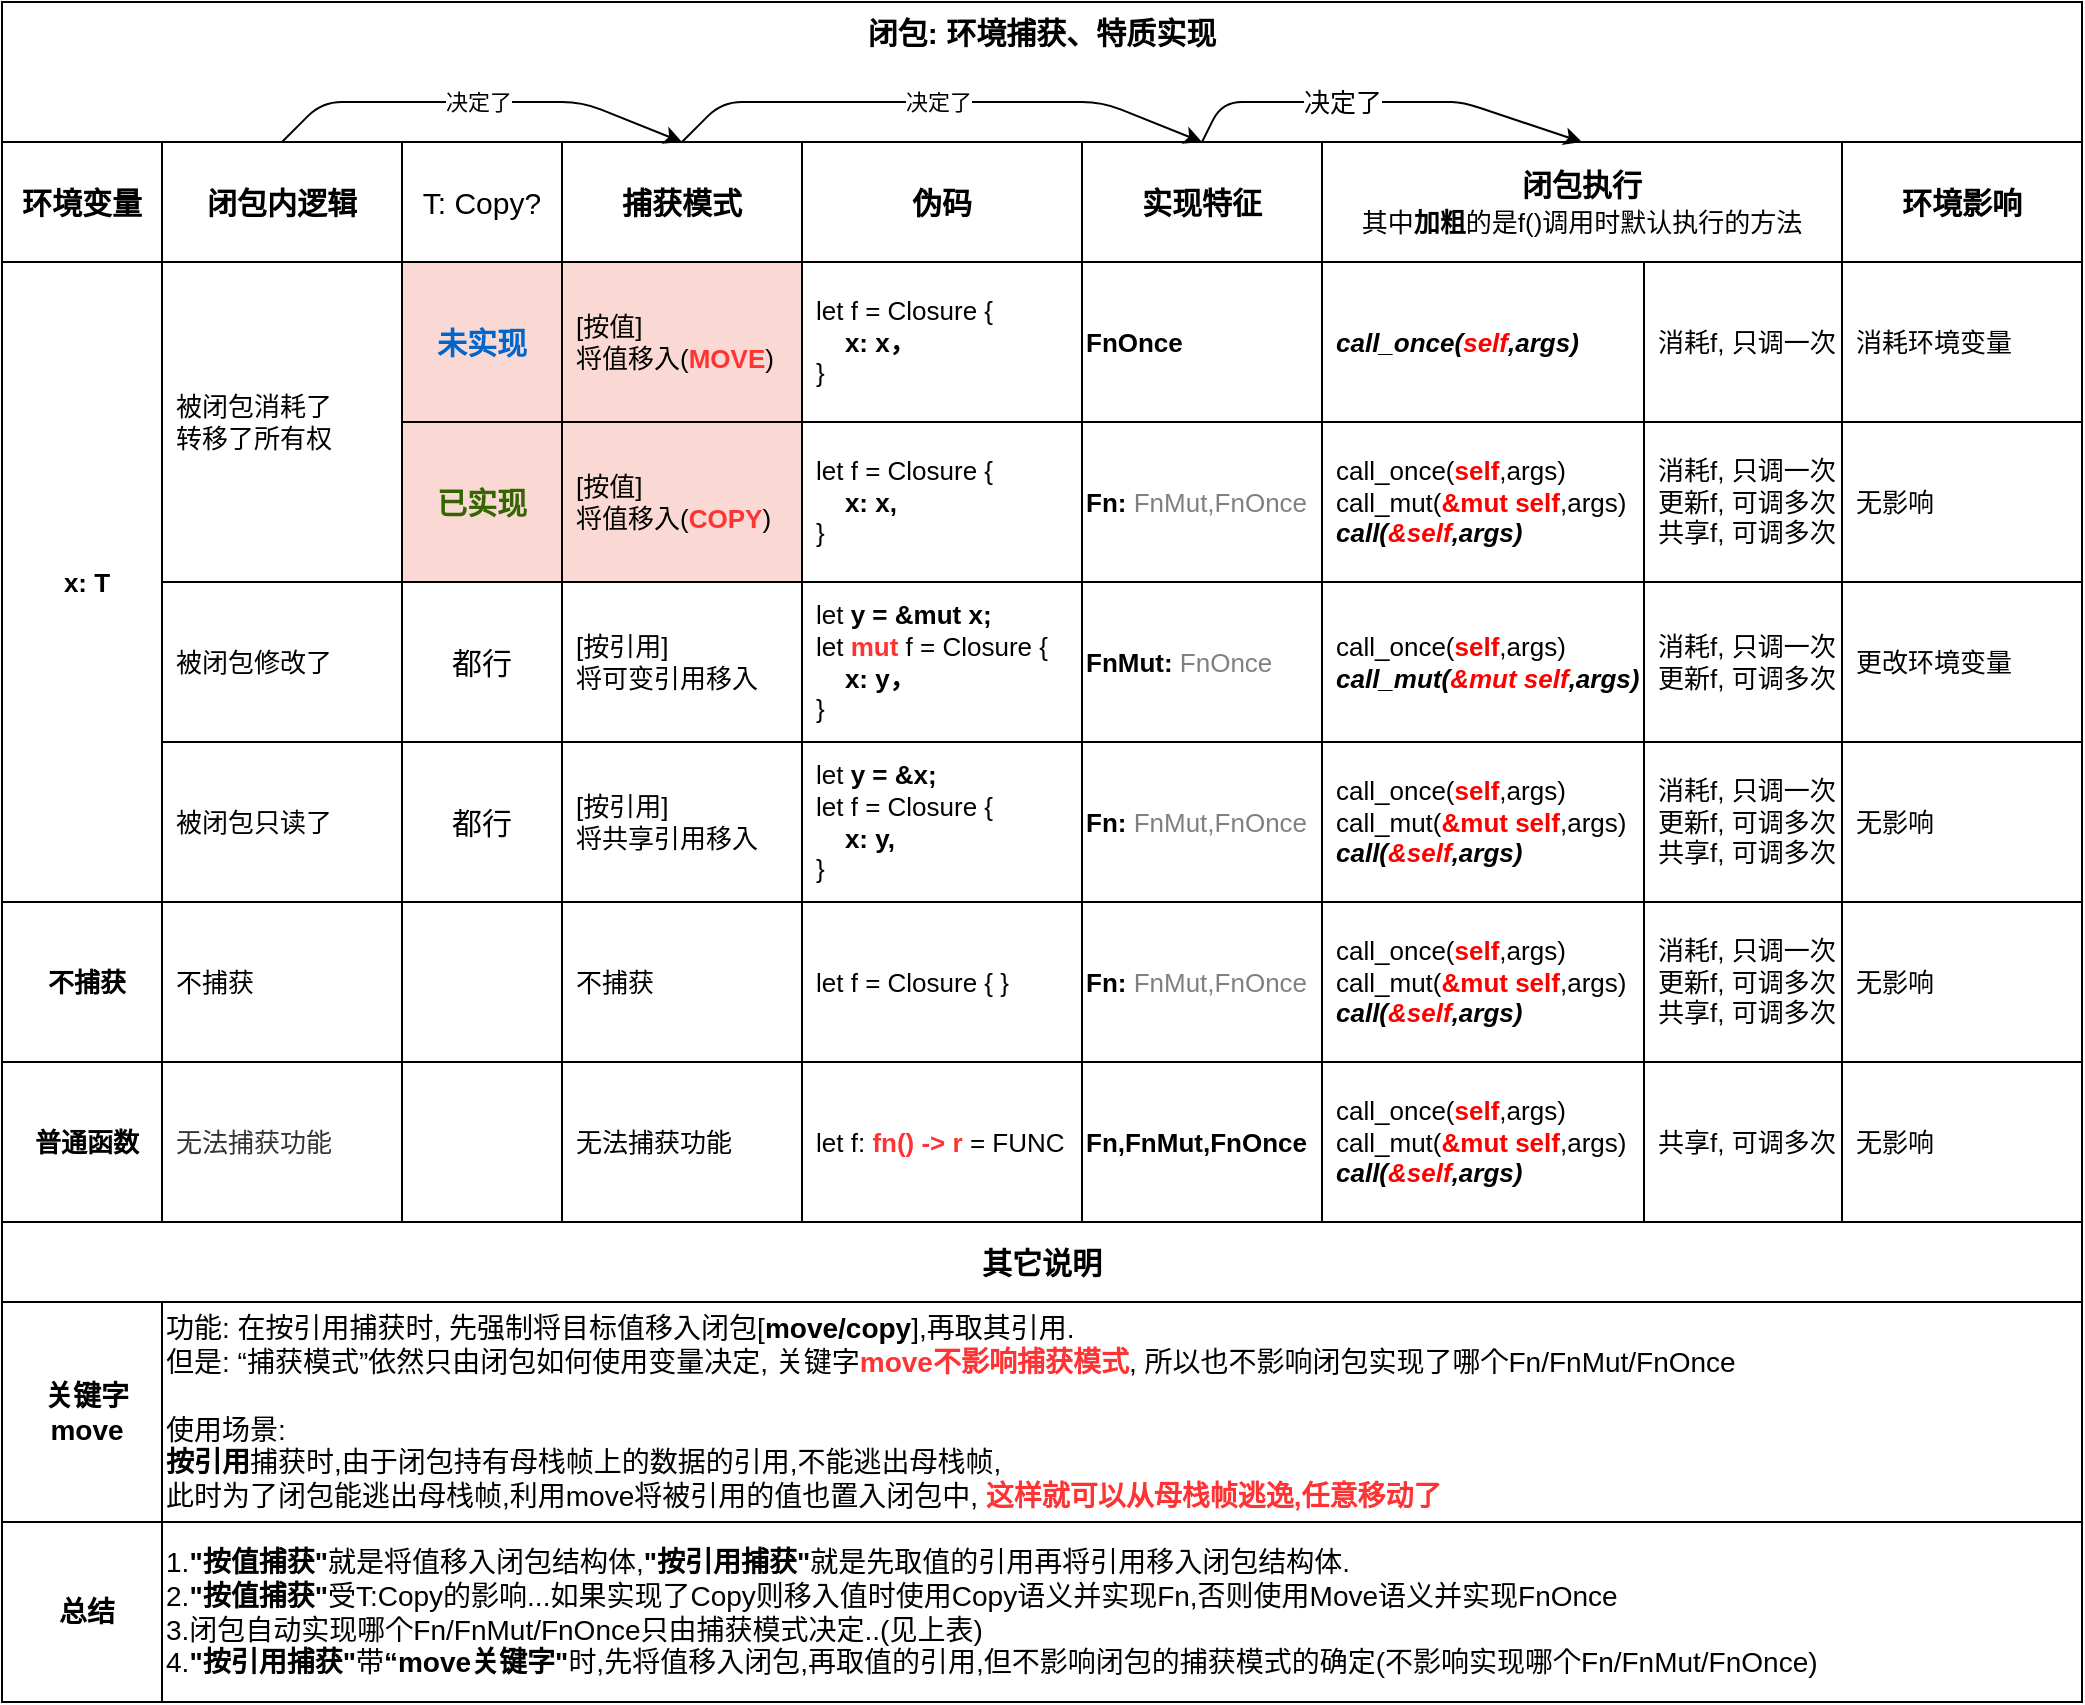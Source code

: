 <mxfile>
    <diagram name="第 1 页" id="6XiFniJ_3vb5GIvCf4X_">
        <mxGraphModel dx="2479" dy="1039" grid="1" gridSize="10" guides="1" tooltips="1" connect="1" arrows="1" fold="1" page="1" pageScale="1" pageWidth="827" pageHeight="1169" math="0" shadow="0">
            <root>
                <mxCell id="0"/>
                <mxCell id="1" parent="0"/>
                <mxCell id="Zlmr2kHPyGNLL76UW4VX-1" value="&lt;b&gt;FnOnce&lt;/b&gt;" style="rounded=0;whiteSpace=wrap;html=1;fontSize=13;align=left;strokeColor=#000000;" parent="1" vertex="1">
                    <mxGeometry x="220" y="360" width="120" height="80" as="geometry"/>
                </mxCell>
                <mxCell id="Zlmr2kHPyGNLL76UW4VX-2" value="&lt;b&gt;Fn: &lt;/b&gt;&lt;font color=&quot;#808080&quot; style=&quot;font-size: 13px;&quot;&gt;FnMut,FnOnce&lt;/font&gt;" style="rounded=0;whiteSpace=wrap;html=1;fontSize=13;align=left;strokeColor=#000000;" parent="1" vertex="1">
                    <mxGeometry x="220" y="600" width="120" height="80" as="geometry"/>
                </mxCell>
                <mxCell id="Zlmr2kHPyGNLL76UW4VX-3" value="&lt;b&gt;FnMut: &lt;/b&gt;&lt;font color=&quot;#808080&quot; style=&quot;font-size: 13px;&quot;&gt;FnOnce&lt;/font&gt;" style="rounded=0;whiteSpace=wrap;html=1;fontSize=13;align=left;strokeColor=#000000;" parent="1" vertex="1">
                    <mxGeometry x="220" y="520" width="120" height="80" as="geometry"/>
                </mxCell>
                <mxCell id="Zlmr2kHPyGNLL76UW4VX-36" style="edgeStyle=orthogonalEdgeStyle;rounded=0;orthogonalLoop=1;jettySize=auto;html=1;exitX=0.5;exitY=0;exitDx=0;exitDy=0;fontSize=13;strokeColor=#000000;" parent="1" source="Zlmr2kHPyGNLL76UW4VX-4" edge="1">
                    <mxGeometry relative="1" as="geometry">
                        <mxPoint x="20" y="630" as="targetPoint"/>
                    </mxGeometry>
                </mxCell>
                <mxCell id="Zlmr2kHPyGNLL76UW4VX-4" value="[按引用]&lt;br&gt;将共享引用移入&lt;br style=&quot;border-color: var(--border-color);&quot;&gt;&lt;div style=&quot;font-size: 13px;&quot;&gt;&lt;/div&gt;" style="rounded=0;whiteSpace=wrap;html=1;align=left;spacingLeft=5;fontSize=13;strokeColor=#000000;" parent="1" vertex="1">
                    <mxGeometry x="-40" y="600" width="120" height="80" as="geometry"/>
                </mxCell>
                <mxCell id="Zlmr2kHPyGNLL76UW4VX-5" value="消耗f, 只调一次&lt;br style=&quot;border-color: var(--border-color); font-size: 13px;&quot;&gt;更新f, 可调多次&lt;br style=&quot;font-size: 13px;&quot;&gt;共享f, 可调多次" style="rounded=0;whiteSpace=wrap;html=1;align=left;spacingLeft=5;fontSize=13;strokeColor=#000000;" parent="1" vertex="1">
                    <mxGeometry x="501" y="600" width="99" height="80" as="geometry"/>
                </mxCell>
                <mxCell id="Zlmr2kHPyGNLL76UW4VX-9" value="call_once(&lt;font style=&quot;border-color: var(--border-color); font-size: 13px;&quot; color=&quot;#ff0000&quot;&gt;&lt;b style=&quot;border-color: var(--border-color); font-size: 13px;&quot;&gt;self&lt;/b&gt;&lt;/font&gt;,args)&lt;br style=&quot;border-color: var(--border-color); font-size: 13px;&quot;&gt;call_mut(&lt;b style=&quot;border-color: var(--border-color); font-size: 13px;&quot;&gt;&lt;font style=&quot;border-color: var(--border-color); font-size: 13px;&quot; color=&quot;#ff0000&quot;&gt;&amp;amp;mut self&lt;/font&gt;&lt;/b&gt;,args)&lt;br style=&quot;font-size: 13px;&quot;&gt;&lt;b&gt;&lt;i&gt;call(&lt;span style=&quot;font-size: 13px;&quot;&gt;&lt;font color=&quot;#ff0000&quot; style=&quot;font-size: 13px;&quot;&gt;&amp;amp;self&lt;/font&gt;&lt;/span&gt;,args)&lt;/i&gt;&lt;/b&gt;&lt;div style=&quot;font-size: 13px;&quot;&gt;&lt;/div&gt;" style="rounded=0;whiteSpace=wrap;html=1;align=left;spacingLeft=5;fontSize=13;strokeColor=#000000;" parent="1" vertex="1">
                    <mxGeometry x="340" y="600" width="161" height="80" as="geometry"/>
                </mxCell>
                <mxCell id="Zlmr2kHPyGNLL76UW4VX-10" value="[按引用]&lt;br&gt;将可变引用移入&lt;br style=&quot;border-color: var(--border-color);&quot;&gt;&lt;div style=&quot;font-size: 13px;&quot;&gt;&lt;/div&gt;" style="rounded=0;whiteSpace=wrap;html=1;align=left;spacingLeft=5;fontSize=13;strokeColor=#000000;" parent="1" vertex="1">
                    <mxGeometry x="-40" y="520" width="120" height="80" as="geometry"/>
                </mxCell>
                <mxCell id="Zlmr2kHPyGNLL76UW4VX-11" value="消耗f, 只调一次&lt;br style=&quot;font-size: 13px;&quot;&gt;更新f, 可调多次&lt;br style=&quot;font-size: 13px;&quot;&gt;&lt;div style=&quot;font-size: 13px;&quot;&gt;&lt;/div&gt;" style="rounded=0;whiteSpace=wrap;html=1;align=left;spacingLeft=5;fontSize=13;strokeColor=#000000;" parent="1" vertex="1">
                    <mxGeometry x="501" y="520" width="99" height="80" as="geometry"/>
                </mxCell>
                <mxCell id="Zlmr2kHPyGNLL76UW4VX-12" value="call_once(&lt;font style=&quot;border-color: var(--border-color); font-size: 13px;&quot; color=&quot;#ff0000&quot;&gt;&lt;b style=&quot;border-color: var(--border-color); font-size: 13px;&quot;&gt;self&lt;/b&gt;&lt;/font&gt;,args)&lt;br style=&quot;font-size: 13px;&quot;&gt;&lt;b&gt;&lt;i&gt;call_mut(&lt;span style=&quot;border-color: var(--border-color); font-size: 13px;&quot;&gt;&lt;font style=&quot;border-color: var(--border-color); font-size: 13px;&quot; color=&quot;#ff0000&quot;&gt;&amp;amp;mut self&lt;/font&gt;&lt;/span&gt;,args)&lt;/i&gt;&lt;/b&gt;&lt;br style=&quot;font-size: 13px;&quot;&gt;&lt;div style=&quot;font-size: 13px;&quot;&gt;&lt;/div&gt;" style="rounded=0;whiteSpace=wrap;html=1;align=left;spacingLeft=5;fontSize=13;strokeColor=#000000;" parent="1" vertex="1">
                    <mxGeometry x="340" y="520" width="161" height="80" as="geometry"/>
                </mxCell>
                <mxCell id="Zlmr2kHPyGNLL76UW4VX-13" value="[按值]&lt;br&gt;将值移入(&lt;font color=&quot;#ff3333&quot;&gt;&lt;b&gt;MOVE&lt;/b&gt;&lt;/font&gt;)&lt;br style=&quot;border-color: var(--border-color);&quot;&gt;&lt;div style=&quot;font-size: 13px;&quot;&gt;&lt;/div&gt;" style="rounded=0;whiteSpace=wrap;html=1;align=left;spacingLeft=5;fontSize=13;fillColor=#fad9d5;strokeColor=#000000;" parent="1" vertex="1">
                    <mxGeometry x="-40" y="360" width="120" height="80" as="geometry"/>
                </mxCell>
                <mxCell id="Zlmr2kHPyGNLL76UW4VX-14" value="消耗f, 只调一次&lt;br style=&quot;font-size: 13px;&quot;&gt;&lt;div style=&quot;font-size: 13px;&quot;&gt;&lt;/div&gt;" style="rounded=0;whiteSpace=wrap;html=1;align=left;spacingLeft=5;fontSize=13;strokeColor=#000000;" parent="1" vertex="1">
                    <mxGeometry x="501" y="360" width="99" height="80" as="geometry"/>
                </mxCell>
                <mxCell id="Zlmr2kHPyGNLL76UW4VX-15" value="&lt;b&gt;&lt;i&gt;call_once(&lt;font color=&quot;#ff0000&quot; style=&quot;font-size: 13px;&quot;&gt;&lt;span style=&quot;font-size: 13px;&quot;&gt;self&lt;/span&gt;&lt;/font&gt;,args)&lt;/i&gt;&lt;/b&gt;&lt;br style=&quot;font-size: 13px;&quot;&gt;&lt;div style=&quot;font-size: 13px;&quot;&gt;&lt;/div&gt;" style="rounded=0;whiteSpace=wrap;html=1;align=left;spacingLeft=5;fontSize=13;strokeColor=#000000;" parent="1" vertex="1">
                    <mxGeometry x="340" y="360" width="161" height="80" as="geometry"/>
                </mxCell>
                <mxCell id="Zlmr2kHPyGNLL76UW4VX-47" value="捕获模式" style="rounded=0;whiteSpace=wrap;html=1;fontStyle=1;fontSize=15;strokeColor=#000000;" parent="1" vertex="1">
                    <mxGeometry x="-40" y="300" width="120" height="60" as="geometry"/>
                </mxCell>
                <mxCell id="Zlmr2kHPyGNLL76UW4VX-52" value="let &lt;b&gt;y = &amp;amp;x;&lt;/b&gt;&lt;br&gt;let f = Closure {&lt;br style=&quot;font-size: 13px;&quot;&gt;&lt;b style=&quot;font-size: 13px;&quot;&gt;&amp;nbsp; &amp;nbsp; x: y,&lt;br style=&quot;font-size: 13px;&quot;&gt;&lt;/b&gt;}&amp;nbsp;" style="rounded=0;whiteSpace=wrap;html=1;align=left;spacingLeft=5;fontSize=13;strokeColor=#000000;" parent="1" vertex="1">
                    <mxGeometry x="80" y="600" width="140" height="80" as="geometry"/>
                </mxCell>
                <mxCell id="Zlmr2kHPyGNLL76UW4VX-53" value="let &lt;b&gt;y = &amp;amp;mut x;&lt;/b&gt;&lt;br&gt;let &lt;font color=&quot;#ff3333&quot; style=&quot;font-size: 13px;&quot;&gt;&lt;b&gt;mut &lt;/b&gt;&lt;/font&gt;f = Closure {&lt;br style=&quot;font-size: 13px;&quot;&gt;&lt;b style=&quot;font-size: 13px;&quot;&gt;&amp;nbsp; &amp;nbsp; x: y，&lt;br style=&quot;font-size: 13px;&quot;&gt;&lt;/b&gt;}&amp;nbsp;" style="rounded=0;whiteSpace=wrap;html=1;align=left;spacingLeft=5;fontSize=13;strokeColor=#000000;" parent="1" vertex="1">
                    <mxGeometry x="80" y="520" width="140" height="80" as="geometry"/>
                </mxCell>
                <mxCell id="Zlmr2kHPyGNLL76UW4VX-54" value="let f = Closure {&lt;br style=&quot;font-size: 13px;&quot;&gt;&lt;b style=&quot;font-size: 13px;&quot;&gt;&amp;nbsp; &amp;nbsp; x: x，&lt;br style=&quot;font-size: 13px;&quot;&gt;&lt;/b&gt;}&amp;nbsp;" style="rounded=0;whiteSpace=wrap;html=1;align=left;spacingLeft=5;fontSize=13;strokeColor=#000000;" parent="1" vertex="1">
                    <mxGeometry x="80" y="360" width="140" height="80" as="geometry"/>
                </mxCell>
                <mxCell id="Zlmr2kHPyGNLL76UW4VX-55" value="伪码" style="rounded=0;whiteSpace=wrap;html=1;fontStyle=1;fontSize=15;strokeColor=#000000;" parent="1" vertex="1">
                    <mxGeometry x="80" y="300" width="140" height="60" as="geometry"/>
                </mxCell>
                <mxCell id="Zlmr2kHPyGNLL76UW4VX-56" value="实现特征" style="rounded=0;whiteSpace=wrap;html=1;fontStyle=1;fontSize=15;strokeColor=#000000;" parent="1" vertex="1">
                    <mxGeometry x="220" y="300" width="120" height="60" as="geometry"/>
                </mxCell>
                <mxCell id="Zlmr2kHPyGNLL76UW4VX-57" value="闭包执行&lt;br&gt;&lt;font style=&quot;font-size: 13px; font-weight: normal;&quot;&gt;其中&lt;/font&gt;&lt;font style=&quot;font-size: 13px;&quot;&gt;加粗&lt;/font&gt;&lt;font style=&quot;font-size: 13px; font-weight: normal;&quot;&gt;的是f()调用时默认执行的方法&lt;/font&gt;" style="rounded=0;whiteSpace=wrap;html=1;fontStyle=1;fontSize=15;strokeColor=#000000;" parent="1" vertex="1">
                    <mxGeometry x="340" y="300" width="260" height="60" as="geometry"/>
                </mxCell>
                <mxCell id="Zlmr2kHPyGNLL76UW4VX-69" value="环境影响" style="rounded=0;whiteSpace=wrap;html=1;fontStyle=1;fontSize=15;strokeColor=#000000;" parent="1" vertex="1">
                    <mxGeometry x="600" y="300" width="120" height="60" as="geometry"/>
                </mxCell>
                <mxCell id="Zlmr2kHPyGNLL76UW4VX-70" value="消耗环境变量&lt;br style=&quot;font-size: 13px;&quot;&gt;&lt;div style=&quot;font-size: 13px;&quot;&gt;&lt;/div&gt;" style="rounded=0;whiteSpace=wrap;html=1;align=left;spacingLeft=5;fontSize=13;strokeColor=#000000;" parent="1" vertex="1">
                    <mxGeometry x="600" y="360" width="120" height="80" as="geometry"/>
                </mxCell>
                <mxCell id="Zlmr2kHPyGNLL76UW4VX-71" value="更改环境变量&lt;br style=&quot;font-size: 13px;&quot;&gt;&lt;div style=&quot;font-size: 13px;&quot;&gt;&lt;/div&gt;" style="rounded=0;whiteSpace=wrap;html=1;align=left;spacingLeft=5;fontSize=13;strokeColor=#000000;" parent="1" vertex="1">
                    <mxGeometry x="600" y="520" width="120" height="80" as="geometry"/>
                </mxCell>
                <mxCell id="Zlmr2kHPyGNLL76UW4VX-72" value="无影响&lt;br style=&quot;font-size: 13px;&quot;&gt;&lt;div style=&quot;font-size: 13px;&quot;&gt;&lt;/div&gt;" style="rounded=0;whiteSpace=wrap;html=1;align=left;spacingLeft=5;fontSize=13;strokeColor=#000000;" parent="1" vertex="1">
                    <mxGeometry x="600" y="600" width="120" height="80" as="geometry"/>
                </mxCell>
                <mxCell id="Zlmr2kHPyGNLL76UW4VX-78" value="&lt;b&gt;Fn,FnMut,FnOnce&lt;/b&gt;" style="rounded=0;whiteSpace=wrap;html=1;fontSize=13;align=left;strokeColor=#000000;" parent="1" vertex="1">
                    <mxGeometry x="220" y="760" width="120" height="80" as="geometry"/>
                </mxCell>
                <mxCell id="Zlmr2kHPyGNLL76UW4VX-79" value="无法捕获功能&lt;div style=&quot;font-size: 13px;&quot;&gt;&lt;/div&gt;" style="rounded=0;whiteSpace=wrap;html=1;align=left;spacingLeft=5;fontSize=13;strokeColor=#000000;" parent="1" vertex="1">
                    <mxGeometry x="-40" y="760" width="120" height="80" as="geometry"/>
                </mxCell>
                <mxCell id="Zlmr2kHPyGNLL76UW4VX-80" value="共享f, 可调多次" style="rounded=0;whiteSpace=wrap;html=1;align=left;spacingLeft=5;fontSize=13;strokeColor=#000000;" parent="1" vertex="1">
                    <mxGeometry x="501" y="760" width="99" height="80" as="geometry"/>
                </mxCell>
                <mxCell id="Zlmr2kHPyGNLL76UW4VX-81" value="call_once(&lt;font style=&quot;border-color: var(--border-color);&quot; color=&quot;#ff0000&quot;&gt;&lt;b style=&quot;border-color: var(--border-color);&quot;&gt;self&lt;/b&gt;&lt;/font&gt;,args)&lt;br style=&quot;border-color: var(--border-color);&quot;&gt;call_mut(&lt;b style=&quot;border-color: var(--border-color);&quot;&gt;&lt;font style=&quot;border-color: var(--border-color);&quot; color=&quot;#ff0000&quot;&gt;&amp;amp;mut self&lt;/font&gt;&lt;/b&gt;,args)&lt;br style=&quot;border-color: var(--border-color);&quot;&gt;&lt;b style=&quot;border-color: var(--border-color);&quot;&gt;&lt;i style=&quot;border-color: var(--border-color);&quot;&gt;call(&lt;span style=&quot;border-color: var(--border-color);&quot;&gt;&lt;font style=&quot;border-color: var(--border-color);&quot; color=&quot;#ff0000&quot;&gt;&amp;amp;self&lt;/font&gt;&lt;/span&gt;,args)&lt;/i&gt;&lt;/b&gt;&lt;div style=&quot;font-size: 13px;&quot;&gt;&lt;/div&gt;" style="rounded=0;whiteSpace=wrap;html=1;align=left;spacingLeft=5;fontSize=13;strokeColor=#000000;" parent="1" vertex="1">
                    <mxGeometry x="340" y="760" width="161" height="80" as="geometry"/>
                </mxCell>
                <mxCell id="Zlmr2kHPyGNLL76UW4VX-82" value="let f: &lt;b style=&quot;font-size: 13px;&quot;&gt;&lt;font color=&quot;#ff3333&quot; style=&quot;font-size: 13px;&quot;&gt;fn() -&amp;gt; r&lt;/font&gt;&lt;/b&gt; = FUNC" style="rounded=0;whiteSpace=wrap;html=1;align=left;spacingLeft=5;fontSize=13;strokeColor=#000000;" parent="1" vertex="1">
                    <mxGeometry x="80" y="760" width="140" height="80" as="geometry"/>
                </mxCell>
                <mxCell id="Zlmr2kHPyGNLL76UW4VX-83" value="无影响&lt;br style=&quot;font-size: 13px;&quot;&gt;&lt;div style=&quot;font-size: 13px;&quot;&gt;&lt;/div&gt;" style="rounded=0;whiteSpace=wrap;html=1;align=left;spacingLeft=5;fontSize=13;strokeColor=#000000;" parent="1" vertex="1">
                    <mxGeometry x="600" y="760" width="120" height="80" as="geometry"/>
                </mxCell>
                <mxCell id="Zlmr2kHPyGNLL76UW4VX-85" value="&lt;font style=&quot;font-size: 15px;&quot;&gt;闭包: 环境捕获、特质实现&lt;br style=&quot;font-size: 15px;&quot;&gt;&lt;/font&gt;" style="rounded=0;whiteSpace=wrap;html=1;align=center;fontStyle=1;fontSize=15;strokeColor=#000000;horizontal=1;verticalAlign=top;" parent="1" vertex="1">
                    <mxGeometry x="-320" y="230" width="1040" height="70" as="geometry"/>
                </mxCell>
                <mxCell id="2" value="闭包内逻辑" style="rounded=0;whiteSpace=wrap;html=1;fontStyle=1;fontSize=15;strokeColor=#000000;" parent="1" vertex="1">
                    <mxGeometry x="-240" y="300" width="120" height="60" as="geometry"/>
                </mxCell>
                <mxCell id="3" value="环境变量" style="rounded=0;whiteSpace=wrap;html=1;fontStyle=1;fontSize=15;strokeColor=#000000;" parent="1" vertex="1">
                    <mxGeometry x="-320" y="300" width="80" height="60" as="geometry"/>
                </mxCell>
                <mxCell id="5" value="x: T&lt;br style=&quot;font-size: 13px;&quot;&gt;&lt;div style=&quot;font-size: 13px;&quot;&gt;&lt;/div&gt;" style="rounded=0;whiteSpace=wrap;html=1;align=center;spacingLeft=5;fontSize=13;fontStyle=1;strokeColor=#000000;" parent="1" vertex="1">
                    <mxGeometry x="-320" y="360" width="80" height="320" as="geometry"/>
                </mxCell>
                <mxCell id="6" value="被闭包消耗了&lt;br style=&quot;font-size: 13px;&quot;&gt;转移了所有权&lt;br style=&quot;font-size: 13px;&quot;&gt;&lt;div style=&quot;font-size: 13px;&quot;&gt;&lt;/div&gt;" style="rounded=0;whiteSpace=wrap;html=1;align=left;spacingLeft=5;fontSize=13;strokeColor=#000000;" parent="1" vertex="1">
                    <mxGeometry x="-240" y="360" width="120" height="160" as="geometry"/>
                </mxCell>
                <mxCell id="7" value="被闭包修改了&lt;br style=&quot;font-size: 13px;&quot;&gt;&lt;div style=&quot;font-size: 13px;&quot;&gt;&lt;/div&gt;" style="rounded=0;whiteSpace=wrap;html=1;align=left;spacingLeft=5;fontSize=13;strokeColor=#000000;" parent="1" vertex="1">
                    <mxGeometry x="-240" y="520" width="120" height="80" as="geometry"/>
                </mxCell>
                <mxCell id="8" value="被闭包只读了&lt;br style=&quot;font-size: 13px;&quot;&gt;&lt;div style=&quot;font-size: 13px;&quot;&gt;&lt;/div&gt;" style="rounded=0;whiteSpace=wrap;html=1;align=left;spacingLeft=5;fontSize=13;strokeColor=#000000;" parent="1" vertex="1">
                    <mxGeometry x="-240" y="600" width="120" height="80" as="geometry"/>
                </mxCell>
                <mxCell id="9" value="&lt;span style=&quot;color: rgb(51, 51, 51); font-size: 13px;&quot;&gt;无法捕获功能&lt;/span&gt;&lt;br style=&quot;font-size: 13px;&quot;&gt;&lt;div style=&quot;font-size: 13px;&quot;&gt;&lt;/div&gt;" style="rounded=0;whiteSpace=wrap;html=1;align=left;spacingLeft=5;fontSize=13;strokeColor=#000000;" parent="1" vertex="1">
                    <mxGeometry x="-240" y="760" width="120" height="80" as="geometry"/>
                </mxCell>
                <mxCell id="13" value="&lt;b&gt;Fn: &lt;/b&gt;&lt;font color=&quot;#808080&quot; style=&quot;font-size: 13px;&quot;&gt;FnMut,FnOnce&lt;/font&gt;" style="rounded=0;whiteSpace=wrap;html=1;fontSize=13;align=left;strokeColor=#000000;" parent="1" vertex="1">
                    <mxGeometry x="220" y="680" width="120" height="80" as="geometry"/>
                </mxCell>
                <mxCell id="14" value="不捕获&lt;br style=&quot;font-size: 13px;&quot;&gt;&lt;div style=&quot;font-size: 13px;&quot;&gt;&lt;/div&gt;" style="rounded=0;whiteSpace=wrap;html=1;align=left;spacingLeft=5;fontSize=13;strokeColor=#000000;" parent="1" vertex="1">
                    <mxGeometry x="-40" y="680" width="120" height="80" as="geometry"/>
                </mxCell>
                <mxCell id="15" value="消耗f, 只调一次&lt;br style=&quot;border-color: var(--border-color); font-size: 13px;&quot;&gt;更新f, 可调多次&lt;br style=&quot;font-size: 13px;&quot;&gt;共享f, 可调多次" style="rounded=0;whiteSpace=wrap;html=1;align=left;spacingLeft=5;fontSize=13;strokeColor=#000000;" parent="1" vertex="1">
                    <mxGeometry x="501" y="680" width="99" height="80" as="geometry"/>
                </mxCell>
                <mxCell id="16" value="call_once(&lt;font style=&quot;border-color: var(--border-color); font-size: 13px;&quot; color=&quot;#ff0000&quot;&gt;&lt;b style=&quot;border-color: var(--border-color); font-size: 13px;&quot;&gt;self&lt;/b&gt;&lt;/font&gt;,args)&lt;br style=&quot;border-color: var(--border-color); font-size: 13px;&quot;&gt;call_mut(&lt;b style=&quot;border-color: var(--border-color); font-size: 13px;&quot;&gt;&lt;font style=&quot;border-color: var(--border-color); font-size: 13px;&quot; color=&quot;#ff0000&quot;&gt;&amp;amp;mut self&lt;/font&gt;&lt;/b&gt;,args)&lt;br style=&quot;font-size: 13px;&quot;&gt;&lt;b&gt;&lt;i&gt;call(&lt;span style=&quot;font-size: 13px;&quot;&gt;&lt;font color=&quot;#ff0000&quot; style=&quot;font-size: 13px;&quot;&gt;&amp;amp;self&lt;/font&gt;&lt;/span&gt;,args)&lt;/i&gt;&lt;/b&gt;&lt;div style=&quot;font-size: 13px;&quot;&gt;&lt;/div&gt;" style="rounded=0;whiteSpace=wrap;html=1;align=left;spacingLeft=5;fontSize=13;strokeColor=#000000;" parent="1" vertex="1">
                    <mxGeometry x="340" y="680" width="161" height="80" as="geometry"/>
                </mxCell>
                <mxCell id="17" value="let f = Closure { }&amp;nbsp;&amp;nbsp;" style="rounded=0;whiteSpace=wrap;html=1;align=left;spacingLeft=5;fontSize=13;strokeColor=#000000;" parent="1" vertex="1">
                    <mxGeometry x="80" y="680" width="140" height="80" as="geometry"/>
                </mxCell>
                <mxCell id="18" value="无影响&lt;br style=&quot;font-size: 13px;&quot;&gt;&lt;div style=&quot;font-size: 13px;&quot;&gt;&lt;/div&gt;" style="rounded=0;whiteSpace=wrap;html=1;align=left;spacingLeft=5;fontSize=13;strokeColor=#000000;" parent="1" vertex="1">
                    <mxGeometry x="600" y="680" width="120" height="80" as="geometry"/>
                </mxCell>
                <mxCell id="19" value="不捕获&lt;br style=&quot;font-size: 13px;&quot;&gt;&lt;div style=&quot;font-size: 13px;&quot;&gt;&lt;/div&gt;" style="rounded=0;whiteSpace=wrap;html=1;align=left;spacingLeft=5;fontSize=13;strokeColor=#000000;" parent="1" vertex="1">
                    <mxGeometry x="-240" y="680" width="120" height="80" as="geometry"/>
                </mxCell>
                <mxCell id="23" value="决定了" style="endArrow=classic;html=1;strokeColor=#000000;entryX=0.5;entryY=0;entryDx=0;entryDy=0;exitX=0.5;exitY=0;exitDx=0;exitDy=0;" parent="1" source="Zlmr2kHPyGNLL76UW4VX-47" target="Zlmr2kHPyGNLL76UW4VX-56" edge="1">
                    <mxGeometry width="50" height="50" relative="1" as="geometry">
                        <mxPoint x="-140" y="300" as="sourcePoint"/>
                        <mxPoint x="340" y="580" as="targetPoint"/>
                        <Array as="points">
                            <mxPoint x="40" y="280"/>
                            <mxPoint x="140" y="280"/>
                            <mxPoint x="230" y="280"/>
                        </Array>
                    </mxGeometry>
                </mxCell>
                <mxCell id="25" value="&lt;font style=&quot;font-size: 14px;&quot;&gt;功能: 在按引用捕获时, 先强制将目标值移入闭包[&lt;b style=&quot;font-size: 14px;&quot;&gt;move/copy&lt;/b&gt;],再取其引用.&lt;br style=&quot;font-size: 14px;&quot;&gt;但是: “捕获模式”依然只由闭包如何使用变量决定, 关键字&lt;font color=&quot;#ff3333&quot; style=&quot;font-size: 14px;&quot;&gt;&lt;b style=&quot;font-size: 14px;&quot;&gt;move不影响捕获模式&lt;/b&gt;&lt;/font&gt;, 所以也不影响闭包实现了哪个Fn/FnMut/FnOnce&lt;br style=&quot;font-size: 14px;&quot;&gt;&lt;br style=&quot;font-size: 14px;&quot;&gt;使用场景: &lt;br style=&quot;font-size: 14px;&quot;&gt;&lt;b style=&quot;font-size: 14px;&quot;&gt;按引用&lt;/b&gt;捕获时,由于闭包持有母栈帧上的数据的引用,不能逃出母栈帧,&lt;br style=&quot;font-size: 14px;&quot;&gt;此时为了闭包能逃出母栈帧,利用move将被引用的值也置入闭包中, &lt;font style=&quot;border-color: var(--border-color); font-size: 14px;&quot; color=&quot;#ff3333&quot;&gt;&lt;b style=&quot;border-color: var(--border-color); font-size: 14px;&quot;&gt;这样就可以从母栈帧逃逸,任意移动了&lt;/b&gt;&lt;br style=&quot;border-color: var(--border-color); font-size: 14px;&quot;&gt;&lt;/font&gt;&lt;/font&gt;" style="rounded=0;whiteSpace=wrap;html=1;align=left;fontStyle=0;fontSize=14;strokeColor=#000000;" parent="1" vertex="1">
                    <mxGeometry x="-240" y="880" width="960" height="110" as="geometry"/>
                </mxCell>
                <mxCell id="26" value="关键字&lt;br style=&quot;font-size: 14px;&quot;&gt;move&lt;br style=&quot;font-size: 14px;&quot;&gt;&lt;div style=&quot;font-size: 14px;&quot;&gt;&lt;/div&gt;" style="rounded=0;whiteSpace=wrap;html=1;align=center;spacingLeft=5;fontSize=14;fontStyle=1;strokeColor=#000000;" parent="1" vertex="1">
                    <mxGeometry x="-320" y="880" width="80" height="110" as="geometry"/>
                </mxCell>
                <mxCell id="35" value="普通函数&lt;br style=&quot;font-size: 13px;&quot;&gt;&lt;div style=&quot;font-size: 13px;&quot;&gt;&lt;/div&gt;" style="rounded=0;whiteSpace=wrap;html=1;align=center;spacingLeft=5;fontSize=13;fontStyle=1;strokeColor=#000000;" parent="1" vertex="1">
                    <mxGeometry x="-320" y="760" width="80" height="80" as="geometry"/>
                </mxCell>
                <mxCell id="45" value="决定了" style="endArrow=classic;html=1;strokeColor=#000000;fontSize=13;fontColor=#000000;exitX=0.5;exitY=0;exitDx=0;exitDy=0;entryX=0.5;entryY=0;entryDx=0;entryDy=0;" parent="1" source="Zlmr2kHPyGNLL76UW4VX-56" target="Zlmr2kHPyGNLL76UW4VX-57" edge="1">
                    <mxGeometry x="-0.199" width="50" height="50" relative="1" as="geometry">
                        <mxPoint x="280" y="650" as="sourcePoint"/>
                        <mxPoint x="330" y="600" as="targetPoint"/>
                        <Array as="points">
                            <mxPoint x="290" y="280"/>
                            <mxPoint x="390" y="280"/>
                            <mxPoint x="410" y="280"/>
                        </Array>
                        <mxPoint as="offset"/>
                    </mxGeometry>
                </mxCell>
                <mxCell id="46" value="不捕获&lt;br style=&quot;font-size: 13px;&quot;&gt;&lt;div style=&quot;font-size: 13px;&quot;&gt;&lt;/div&gt;" style="rounded=0;whiteSpace=wrap;html=1;align=center;spacingLeft=5;fontSize=13;fontStyle=1;strokeColor=#000000;" parent="1" vertex="1">
                    <mxGeometry x="-320" y="680" width="80" height="80" as="geometry"/>
                </mxCell>
                <mxCell id="47" value="&lt;font style=&quot;font-size: 15px;&quot;&gt;其它说明&lt;br style=&quot;font-size: 15px;&quot;&gt;&lt;/font&gt;" style="rounded=0;whiteSpace=wrap;html=1;align=center;fontStyle=1;fontSize=15;horizontal=1;verticalAlign=middle;strokeColor=#000000;" parent="1" vertex="1">
                    <mxGeometry x="-320" y="840" width="1040" height="40" as="geometry"/>
                </mxCell>
                <mxCell id="22" value="决定了" style="endArrow=classic;html=1;strokeColor=#000000;exitX=0.5;exitY=0;exitDx=0;exitDy=0;entryX=0.5;entryY=0;entryDx=0;entryDy=0;" parent="1" source="2" target="Zlmr2kHPyGNLL76UW4VX-47" edge="1">
                    <mxGeometry width="50" height="50" relative="1" as="geometry">
                        <mxPoint x="290" y="630" as="sourcePoint"/>
                        <mxPoint x="340" y="580" as="targetPoint"/>
                        <Array as="points">
                            <mxPoint x="-160" y="280"/>
                            <mxPoint x="-30" y="280"/>
                        </Array>
                    </mxGeometry>
                </mxCell>
                <mxCell id="48" value="&lt;b&gt;Fn:&lt;/b&gt;&amp;nbsp;&lt;font style=&quot;border-color: var(--border-color);&quot; color=&quot;#808080&quot;&gt;FnMut,FnOnce&lt;/font&gt;" style="rounded=0;whiteSpace=wrap;html=1;fontSize=13;align=left;strokeColor=#000000;" parent="1" vertex="1">
                    <mxGeometry x="220" y="440" width="120" height="80" as="geometry"/>
                </mxCell>
                <mxCell id="49" value="[按值]&lt;br&gt;将值移入(&lt;font style=&quot;border-color: var(--border-color);&quot; color=&quot;#ff3333&quot;&gt;&lt;b style=&quot;border-color: var(--border-color);&quot;&gt;COPY&lt;/b&gt;&lt;/font&gt;)&lt;br style=&quot;border-color: var(--border-color);&quot;&gt;&lt;div style=&quot;font-size: 13px;&quot;&gt;&lt;/div&gt;" style="rounded=0;whiteSpace=wrap;html=1;align=left;spacingLeft=5;fontSize=13;fillColor=#fad9d5;strokeColor=#000000;" parent="1" vertex="1">
                    <mxGeometry x="-40" y="440" width="120" height="80" as="geometry"/>
                </mxCell>
                <mxCell id="50" value="消耗f, 只调一次&lt;br style=&quot;border-color: var(--border-color);&quot;&gt;更新f, 可调多次&lt;br style=&quot;border-color: var(--border-color);&quot;&gt;共享f, 可调多次&lt;br style=&quot;font-size: 13px;&quot;&gt;&lt;div style=&quot;font-size: 13px;&quot;&gt;&lt;/div&gt;" style="rounded=0;whiteSpace=wrap;html=1;align=left;spacingLeft=5;fontSize=13;strokeColor=#000000;" parent="1" vertex="1">
                    <mxGeometry x="501" y="440" width="99" height="80" as="geometry"/>
                </mxCell>
                <mxCell id="51" value="call_once(&lt;font style=&quot;border-color: var(--border-color);&quot; color=&quot;#ff0000&quot;&gt;&lt;b style=&quot;border-color: var(--border-color);&quot;&gt;self&lt;/b&gt;&lt;/font&gt;,args)&lt;br style=&quot;border-color: var(--border-color);&quot;&gt;call_mut(&lt;b style=&quot;border-color: var(--border-color);&quot;&gt;&lt;font style=&quot;border-color: var(--border-color);&quot; color=&quot;#ff0000&quot;&gt;&amp;amp;mut self&lt;/font&gt;&lt;/b&gt;,args)&lt;br style=&quot;border-color: var(--border-color);&quot;&gt;&lt;b&gt;&lt;i&gt;call(&lt;span style=&quot;border-color: var(--border-color);&quot;&gt;&lt;font style=&quot;border-color: var(--border-color);&quot; color=&quot;#ff0000&quot;&gt;&amp;amp;self&lt;/font&gt;&lt;/span&gt;,args)&lt;/i&gt;&lt;/b&gt;&lt;br style=&quot;font-size: 13px;&quot;&gt;&lt;div style=&quot;font-size: 13px;&quot;&gt;&lt;/div&gt;" style="rounded=0;whiteSpace=wrap;html=1;align=left;spacingLeft=5;fontSize=13;strokeColor=#000000;" parent="1" vertex="1">
                    <mxGeometry x="340" y="440" width="161" height="80" as="geometry"/>
                </mxCell>
                <mxCell id="52" value="let f = Closure {&lt;br style=&quot;font-size: 13px;&quot;&gt;&lt;b style=&quot;font-size: 13px;&quot;&gt;&amp;nbsp; &amp;nbsp; x: x,&lt;br style=&quot;font-size: 13px;&quot;&gt;&lt;/b&gt;}&amp;nbsp;" style="rounded=0;whiteSpace=wrap;html=1;align=left;spacingLeft=5;fontSize=13;strokeColor=#000000;" parent="1" vertex="1">
                    <mxGeometry x="80" y="440" width="140" height="80" as="geometry"/>
                </mxCell>
                <mxCell id="53" value="无影响&lt;br style=&quot;font-size: 13px;&quot;&gt;&lt;div style=&quot;font-size: 13px;&quot;&gt;&lt;/div&gt;" style="rounded=0;whiteSpace=wrap;html=1;align=left;spacingLeft=5;fontSize=13;strokeColor=#000000;" parent="1" vertex="1">
                    <mxGeometry x="600" y="440" width="120" height="80" as="geometry"/>
                </mxCell>
                <mxCell id="69" value="T: Copy?" style="rounded=0;whiteSpace=wrap;html=1;fontStyle=0;fontSize=15;strokeColor=#000000;" parent="1" vertex="1">
                    <mxGeometry x="-120" y="300" width="80" height="60" as="geometry"/>
                </mxCell>
                <mxCell id="70" value="未实现" style="rounded=0;whiteSpace=wrap;html=1;fontStyle=1;fontSize=15;fillColor=#fad9d5;strokeColor=#000000;fontColor=#0066CC;" parent="1" vertex="1">
                    <mxGeometry x="-120" y="360" width="80" height="80" as="geometry"/>
                </mxCell>
                <mxCell id="71" value="已实现" style="rounded=0;whiteSpace=wrap;html=1;fontStyle=1;fontSize=15;fillColor=#fad9d5;strokeColor=#000000;fontColor=#336600;" parent="1" vertex="1">
                    <mxGeometry x="-120" y="440" width="80" height="80" as="geometry"/>
                </mxCell>
                <mxCell id="72" value="都行" style="rounded=0;whiteSpace=wrap;html=1;fontStyle=0;fontSize=15;strokeColor=#000000;" parent="1" vertex="1">
                    <mxGeometry x="-120" y="520" width="80" height="80" as="geometry"/>
                </mxCell>
                <mxCell id="73" value="都行" style="rounded=0;whiteSpace=wrap;html=1;fontStyle=0;fontSize=15;strokeColor=#000000;" parent="1" vertex="1">
                    <mxGeometry x="-120" y="600" width="80" height="80" as="geometry"/>
                </mxCell>
                <mxCell id="74" value="" style="rounded=0;whiteSpace=wrap;html=1;fontStyle=0;fontSize=15;strokeColor=#000000;" parent="1" vertex="1">
                    <mxGeometry x="-120" y="680" width="80" height="80" as="geometry"/>
                </mxCell>
                <mxCell id="75" value="" style="rounded=0;whiteSpace=wrap;html=1;fontStyle=0;fontSize=15;strokeColor=#000000;" parent="1" vertex="1">
                    <mxGeometry x="-120" y="760" width="80" height="80" as="geometry"/>
                </mxCell>
                <mxCell id="76" value="1.&lt;b style=&quot;border-color: var(--border-color); font-size: 14px;&quot;&gt;&quot;按值捕获&quot;&lt;/b&gt;就是将值移入闭包结构体,&lt;b style=&quot;font-size: 14px;&quot;&gt;&quot;按引用捕获&quot;&lt;/b&gt;就是先取值的引用再将引用移入闭包结构体.&lt;br style=&quot;font-size: 14px;&quot;&gt;2.&lt;b style=&quot;font-size: 14px;&quot;&gt;&quot;按值捕获&quot;&lt;/b&gt;受T:Copy的影响...如果实现了Copy则移入值时使用Copy语义并实现Fn,否则使用Move语义并实现FnOnce&lt;br style=&quot;font-size: 14px;&quot;&gt;3.闭包自动实现哪个Fn/FnMut/FnOnce只由捕获模式决定..(见上表)&lt;br style=&quot;font-size: 14px;&quot;&gt;4.&lt;b style=&quot;border-color: var(--border-color); font-size: 14px;&quot;&gt;&quot;按引用捕获&quot;&lt;/b&gt;&lt;span style=&quot;border-color: var(--border-color); font-size: 14px;&quot;&gt;带&lt;/span&gt;&lt;b style=&quot;border-color: var(--border-color); font-size: 14px;&quot;&gt;“&lt;/b&gt;&lt;b style=&quot;font-size: 14px;&quot;&gt;move关键字&quot;&lt;/b&gt;时,先将值移入闭包,再取值的引用,但不影响闭包的捕获模式的确定(不影响实现哪个Fn/FnMut/FnOnce)" style="rounded=0;whiteSpace=wrap;html=1;strokeColor=#000000;fontSize=14;fontColor=#000000;align=left;" parent="1" vertex="1">
                    <mxGeometry x="-240" y="990" width="960" height="90" as="geometry"/>
                </mxCell>
                <mxCell id="77" value="总结&lt;br style=&quot;font-size: 14px;&quot;&gt;&lt;div style=&quot;font-size: 14px;&quot;&gt;&lt;/div&gt;" style="rounded=0;whiteSpace=wrap;html=1;align=center;spacingLeft=5;fontSize=14;fontStyle=1;strokeColor=#000000;" parent="1" vertex="1">
                    <mxGeometry x="-320" y="990" width="80" height="90" as="geometry"/>
                </mxCell>
            </root>
        </mxGraphModel>
    </diagram>
</mxfile>